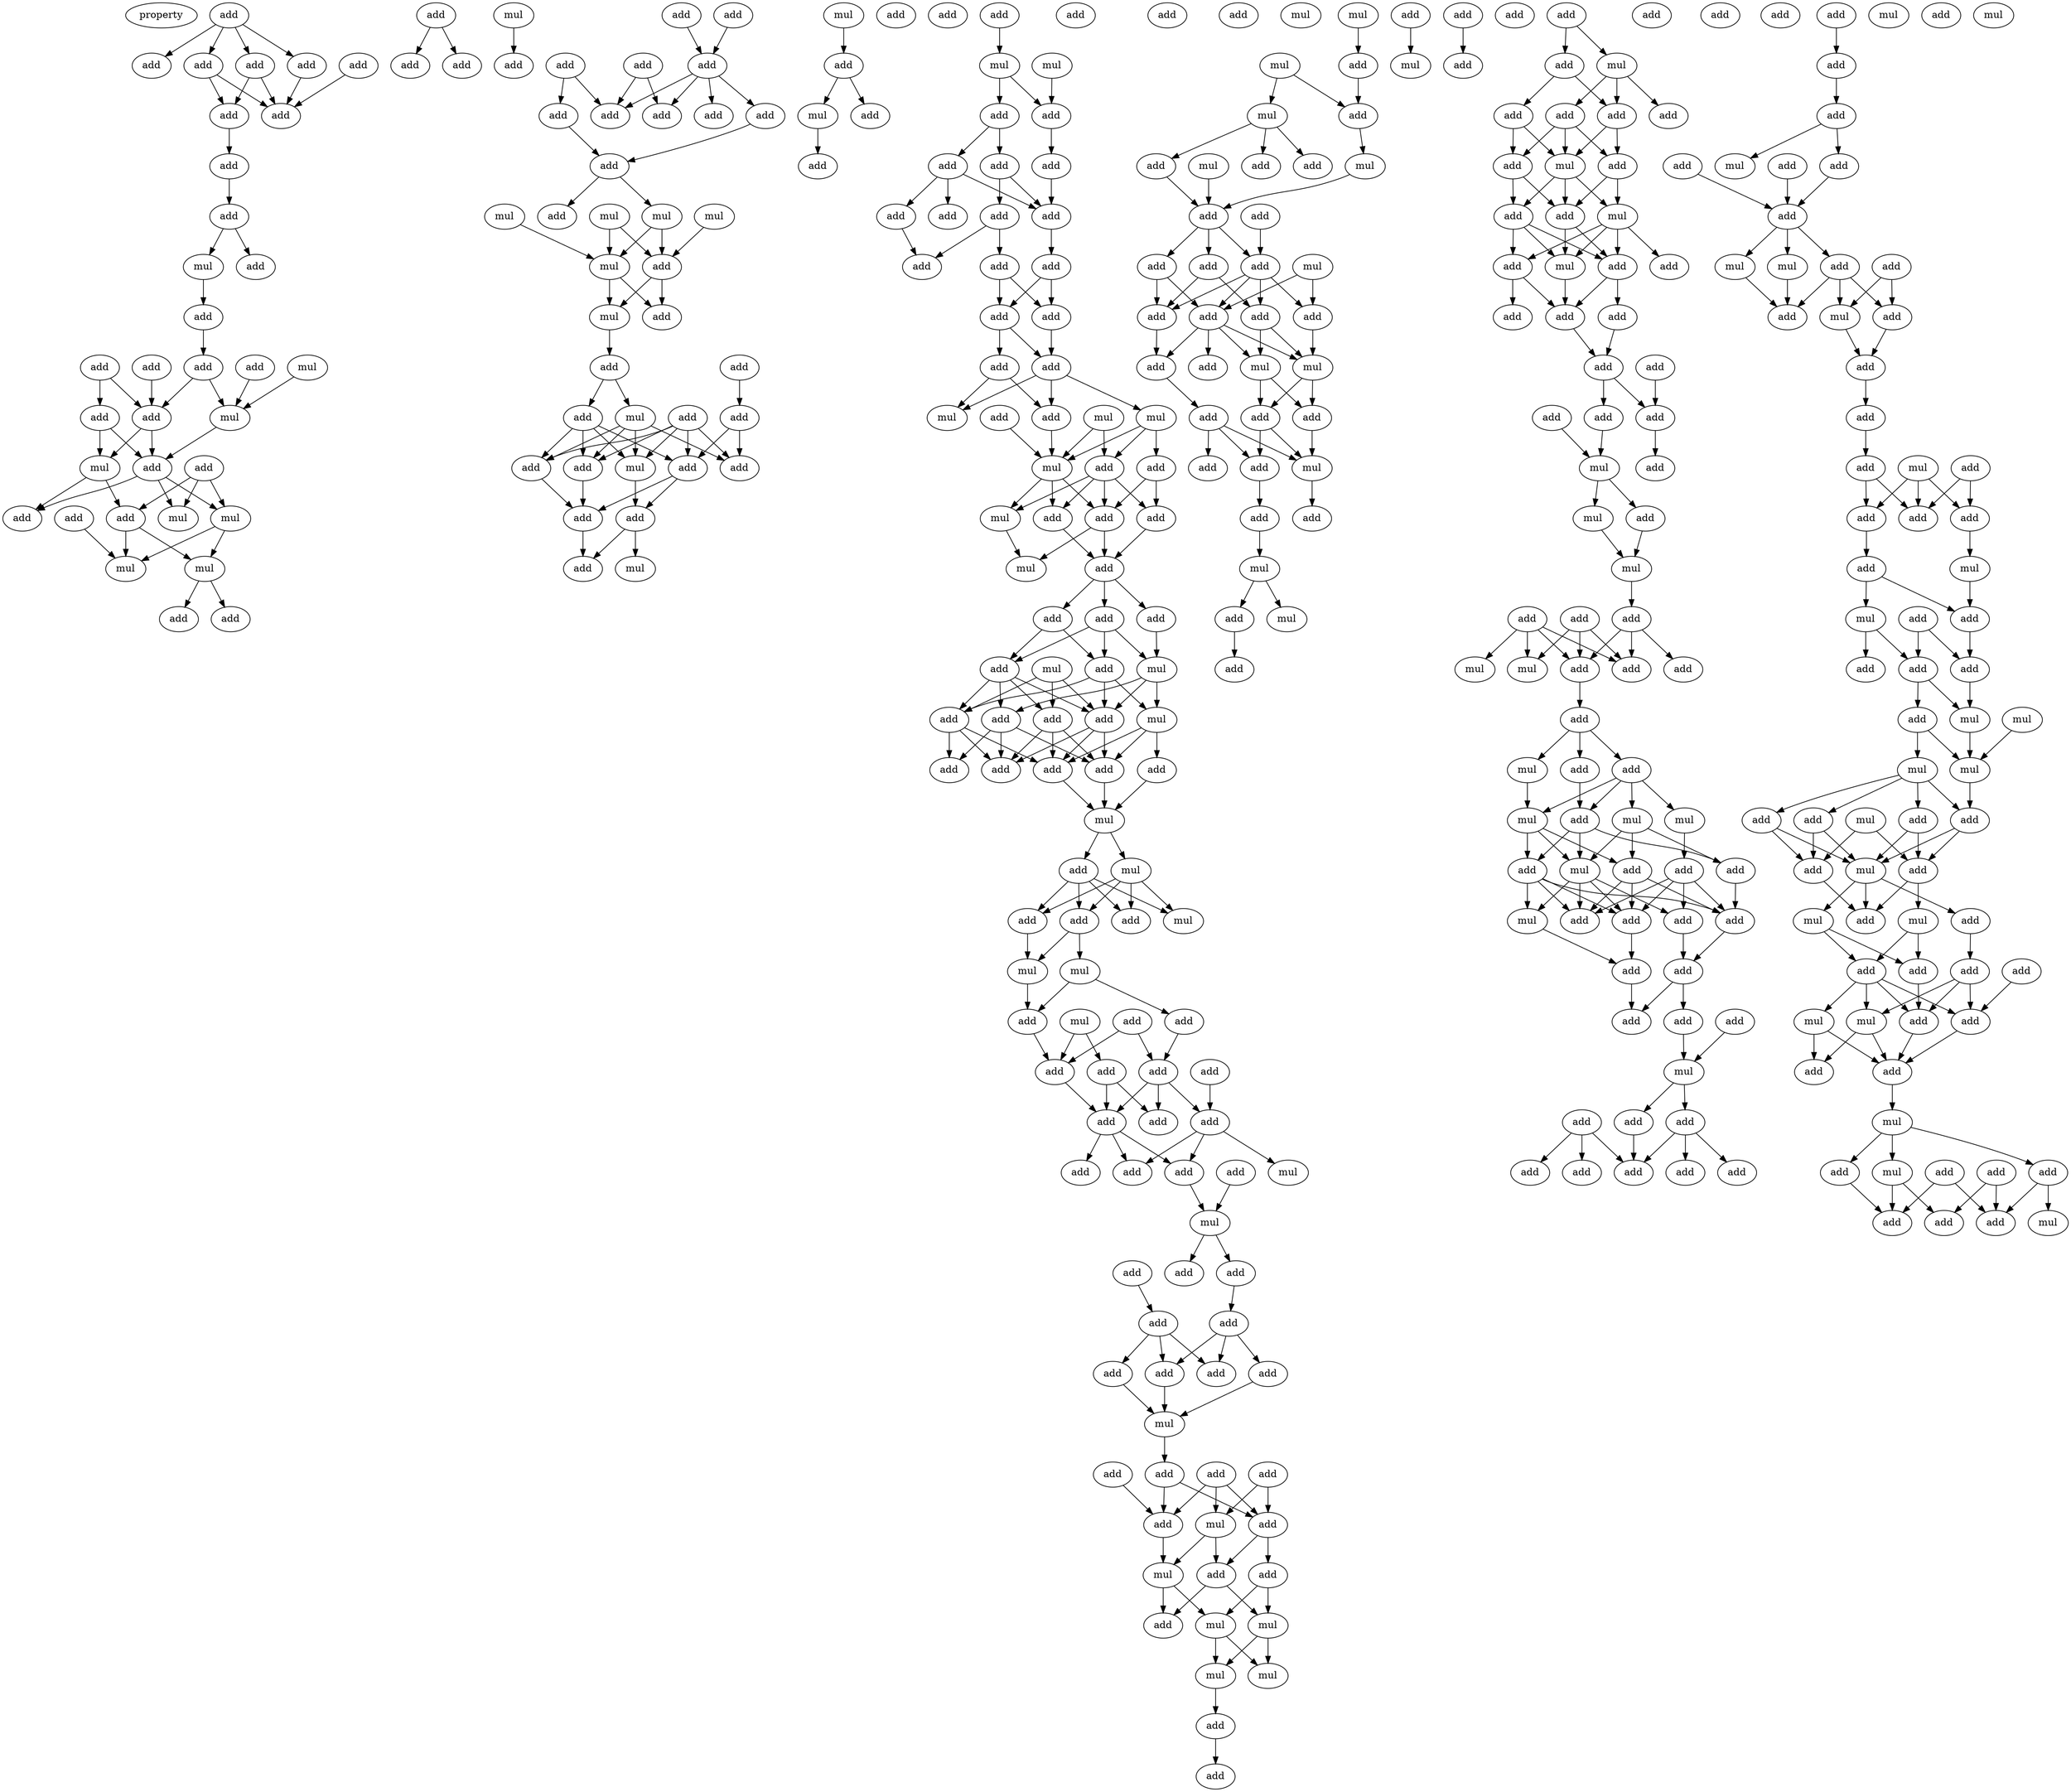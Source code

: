 digraph {
    node [fontcolor=black]
    property [mul=2,lf=1.2]
    0 [ label = add ];
    1 [ label = add ];
    2 [ label = add ];
    3 [ label = add ];
    4 [ label = add ];
    5 [ label = add ];
    6 [ label = add ];
    7 [ label = add ];
    8 [ label = add ];
    9 [ label = add ];
    10 [ label = add ];
    11 [ label = add ];
    12 [ label = add ];
    13 [ label = mul ];
    14 [ label = add ];
    15 [ label = add ];
    16 [ label = add ];
    17 [ label = add ];
    18 [ label = mul ];
    19 [ label = add ];
    20 [ label = add ];
    21 [ label = add ];
    22 [ label = add ];
    23 [ label = mul ];
    24 [ label = mul ];
    25 [ label = add ];
    26 [ label = add ];
    27 [ label = add ];
    28 [ label = add ];
    29 [ label = mul ];
    30 [ label = add ];
    31 [ label = mul ];
    32 [ label = mul ];
    33 [ label = mul ];
    34 [ label = mul ];
    35 [ label = add ];
    36 [ label = add ];
    37 [ label = add ];
    38 [ label = add ];
    39 [ label = add ];
    40 [ label = add ];
    41 [ label = add ];
    42 [ label = add ];
    43 [ label = add ];
    44 [ label = add ];
    45 [ label = add ];
    46 [ label = add ];
    47 [ label = add ];
    48 [ label = add ];
    49 [ label = mul ];
    50 [ label = add ];
    51 [ label = mul ];
    52 [ label = mul ];
    53 [ label = mul ];
    54 [ label = mul ];
    55 [ label = add ];
    56 [ label = mul ];
    57 [ label = add ];
    58 [ label = add ];
    59 [ label = add ];
    60 [ label = mul ];
    61 [ label = add ];
    62 [ label = add ];
    63 [ label = add ];
    64 [ label = add ];
    65 [ label = mul ];
    66 [ label = add ];
    67 [ label = add ];
    68 [ label = add ];
    69 [ label = add ];
    70 [ label = add ];
    71 [ label = add ];
    72 [ label = mul ];
    73 [ label = mul ];
    74 [ label = add ];
    75 [ label = add ];
    76 [ label = add ];
    77 [ label = mul ];
    78 [ label = add ];
    79 [ label = add ];
    80 [ label = add ];
    81 [ label = mul ];
    82 [ label = mul ];
    83 [ label = add ];
    84 [ label = add ];
    85 [ label = add ];
    86 [ label = add ];
    87 [ label = add ];
    88 [ label = add ];
    89 [ label = add ];
    90 [ label = add ];
    91 [ label = add ];
    92 [ label = add ];
    93 [ label = add ];
    94 [ label = add ];
    95 [ label = add ];
    96 [ label = add ];
    97 [ label = add ];
    98 [ label = add ];
    99 [ label = mul ];
    100 [ label = add ];
    101 [ label = add ];
    102 [ label = mul ];
    103 [ label = mul ];
    104 [ label = mul ];
    105 [ label = add ];
    106 [ label = add ];
    107 [ label = add ];
    108 [ label = add ];
    109 [ label = add ];
    110 [ label = mul ];
    111 [ label = add ];
    112 [ label = mul ];
    113 [ label = add ];
    114 [ label = add ];
    115 [ label = add ];
    116 [ label = add ];
    117 [ label = mul ];
    118 [ label = mul ];
    119 [ label = add ];
    120 [ label = add ];
    121 [ label = mul ];
    122 [ label = add ];
    123 [ label = add ];
    124 [ label = add ];
    125 [ label = add ];
    126 [ label = add ];
    127 [ label = add ];
    128 [ label = add ];
    129 [ label = add ];
    130 [ label = mul ];
    131 [ label = add ];
    132 [ label = mul ];
    133 [ label = add ];
    134 [ label = mul ];
    135 [ label = add ];
    136 [ label = add ];
    137 [ label = mul ];
    138 [ label = mul ];
    139 [ label = add ];
    140 [ label = add ];
    141 [ label = add ];
    142 [ label = mul ];
    143 [ label = add ];
    144 [ label = add ];
    145 [ label = add ];
    146 [ label = add ];
    147 [ label = add ];
    148 [ label = add ];
    149 [ label = add ];
    150 [ label = add ];
    151 [ label = add ];
    152 [ label = add ];
    153 [ label = mul ];
    154 [ label = add ];
    155 [ label = mul ];
    156 [ label = add ];
    157 [ label = add ];
    158 [ label = add ];
    159 [ label = add ];
    160 [ label = add ];
    161 [ label = add ];
    162 [ label = add ];
    163 [ label = add ];
    164 [ label = add ];
    165 [ label = add ];
    166 [ label = add ];
    167 [ label = mul ];
    168 [ label = add ];
    169 [ label = add ];
    170 [ label = add ];
    171 [ label = add ];
    172 [ label = add ];
    173 [ label = add ];
    174 [ label = mul ];
    175 [ label = mul ];
    176 [ label = add ];
    177 [ label = add ];
    178 [ label = mul ];
    179 [ label = mul ];
    180 [ label = add ];
    181 [ label = mul ];
    182 [ label = mul ];
    183 [ label = add ];
    184 [ label = add ];
    185 [ label = add ];
    186 [ label = mul ];
    187 [ label = mul ];
    188 [ label = mul ];
    189 [ label = add ];
    190 [ label = mul ];
    191 [ label = add ];
    192 [ label = add ];
    193 [ label = add ];
    194 [ label = add ];
    195 [ label = mul ];
    196 [ label = mul ];
    197 [ label = add ];
    198 [ label = add ];
    199 [ label = mul ];
    200 [ label = add ];
    201 [ label = add ];
    202 [ label = add ];
    203 [ label = add ];
    204 [ label = add ];
    205 [ label = add ];
    206 [ label = add ];
    207 [ label = add ];
    208 [ label = mul ];
    209 [ label = mul ];
    210 [ label = add ];
    211 [ label = add ];
    212 [ label = add ];
    213 [ label = add ];
    214 [ label = add ];
    215 [ label = add ];
    216 [ label = mul ];
    217 [ label = add ];
    218 [ label = add ];
    219 [ label = add ];
    220 [ label = mul ];
    221 [ label = add ];
    222 [ label = mul ];
    223 [ label = mul ];
    224 [ label = add ];
    225 [ label = add ];
    226 [ label = add ];
    227 [ label = add ];
    228 [ label = add ];
    229 [ label = add ];
    230 [ label = mul ];
    231 [ label = add ];
    232 [ label = add ];
    233 [ label = add ];
    234 [ label = add ];
    235 [ label = add ];
    236 [ label = mul ];
    237 [ label = add ];
    238 [ label = add ];
    239 [ label = mul ];
    240 [ label = add ];
    241 [ label = add ];
    242 [ label = mul ];
    243 [ label = add ];
    244 [ label = add ];
    245 [ label = add ];
    246 [ label = add ];
    247 [ label = add ];
    248 [ label = add ];
    249 [ label = add ];
    250 [ label = add ];
    251 [ label = add ];
    252 [ label = add ];
    253 [ label = add ];
    254 [ label = add ];
    255 [ label = mul ];
    256 [ label = add ];
    257 [ label = mul ];
    258 [ label = add ];
    259 [ label = mul ];
    260 [ label = add ];
    261 [ label = add ];
    262 [ label = add ];
    263 [ label = mul ];
    264 [ label = add ];
    265 [ label = add ];
    266 [ label = mul ];
    267 [ label = add ];
    268 [ label = add ];
    269 [ label = add ];
    270 [ label = mul ];
    271 [ label = add ];
    272 [ label = mul ];
    273 [ label = add ];
    274 [ label = mul ];
    275 [ label = mul ];
    276 [ label = add ];
    277 [ label = mul ];
    278 [ label = add ];
    279 [ label = add ];
    280 [ label = add ];
    281 [ label = add ];
    282 [ label = mul ];
    283 [ label = add ];
    284 [ label = add ];
    285 [ label = add ];
    286 [ label = add ];
    287 [ label = add ];
    288 [ label = add ];
    289 [ label = add ];
    290 [ label = add ];
    291 [ label = mul ];
    292 [ label = add ];
    293 [ label = add ];
    294 [ label = add ];
    295 [ label = add ];
    296 [ label = add ];
    297 [ label = add ];
    298 [ label = add ];
    299 [ label = add ];
    300 [ label = add ];
    301 [ label = add ];
    302 [ label = add ];
    303 [ label = mul ];
    304 [ label = add ];
    305 [ label = add ];
    306 [ label = add ];
    307 [ label = mul ];
    308 [ label = add ];
    309 [ label = add ];
    310 [ label = mul ];
    311 [ label = add ];
    312 [ label = add ];
    313 [ label = mul ];
    314 [ label = add ];
    315 [ label = mul ];
    316 [ label = add ];
    317 [ label = add ];
    318 [ label = add ];
    319 [ label = mul ];
    320 [ label = add ];
    321 [ label = mul ];
    322 [ label = add ];
    323 [ label = add ];
    324 [ label = add ];
    325 [ label = add ];
    326 [ label = add ];
    327 [ label = mul ];
    328 [ label = add ];
    329 [ label = add ];
    330 [ label = add ];
    331 [ label = mul ];
    332 [ label = add ];
    333 [ label = add ];
    334 [ label = add ];
    335 [ label = add ];
    336 [ label = mul ];
    337 [ label = mul ];
    338 [ label = mul ];
    339 [ label = mul ];
    340 [ label = add ];
    341 [ label = add ];
    342 [ label = add ];
    343 [ label = mul ];
    344 [ label = add ];
    345 [ label = mul ];
    346 [ label = add ];
    347 [ label = add ];
    348 [ label = add ];
    349 [ label = add ];
    350 [ label = mul ];
    351 [ label = mul ];
    352 [ label = add ];
    353 [ label = add ];
    354 [ label = add ];
    355 [ label = add ];
    356 [ label = mul ];
    357 [ label = add ];
    358 [ label = mul ];
    359 [ label = add ];
    360 [ label = add ];
    361 [ label = add ];
    362 [ label = mul ];
    363 [ label = add ];
    364 [ label = add ];
    365 [ label = mul ];
    366 [ label = add ];
    367 [ label = add ];
    368 [ label = add ];
    369 [ label = mul ];
    370 [ label = add ];
    371 [ label = add ];
    0 -> 1 [ name = 0 ];
    0 -> 2 [ name = 1 ];
    0 -> 3 [ name = 2 ];
    0 -> 4 [ name = 3 ];
    1 -> 7 [ name = 4 ];
    2 -> 6 [ name = 5 ];
    2 -> 7 [ name = 6 ];
    3 -> 6 [ name = 7 ];
    3 -> 7 [ name = 8 ];
    5 -> 7 [ name = 9 ];
    6 -> 8 [ name = 10 ];
    8 -> 9 [ name = 11 ];
    9 -> 13 [ name = 12 ];
    9 -> 14 [ name = 13 ];
    10 -> 11 [ name = 14 ];
    10 -> 12 [ name = 15 ];
    13 -> 15 [ name = 16 ];
    15 -> 16 [ name = 17 ];
    16 -> 22 [ name = 18 ];
    16 -> 23 [ name = 19 ];
    17 -> 22 [ name = 20 ];
    18 -> 23 [ name = 21 ];
    19 -> 23 [ name = 22 ];
    20 -> 21 [ name = 23 ];
    20 -> 22 [ name = 24 ];
    21 -> 24 [ name = 25 ];
    21 -> 26 [ name = 26 ];
    22 -> 24 [ name = 27 ];
    22 -> 26 [ name = 28 ];
    23 -> 26 [ name = 29 ];
    24 -> 28 [ name = 30 ];
    24 -> 30 [ name = 31 ];
    25 -> 29 [ name = 32 ];
    25 -> 30 [ name = 33 ];
    25 -> 31 [ name = 34 ];
    26 -> 28 [ name = 35 ];
    26 -> 29 [ name = 36 ];
    26 -> 31 [ name = 37 ];
    27 -> 32 [ name = 38 ];
    29 -> 32 [ name = 39 ];
    29 -> 33 [ name = 40 ];
    30 -> 32 [ name = 41 ];
    30 -> 33 [ name = 42 ];
    33 -> 36 [ name = 43 ];
    33 -> 37 [ name = 44 ];
    34 -> 35 [ name = 45 ];
    38 -> 42 [ name = 46 ];
    39 -> 42 [ name = 47 ];
    40 -> 43 [ name = 48 ];
    40 -> 47 [ name = 49 ];
    41 -> 43 [ name = 50 ];
    41 -> 45 [ name = 51 ];
    42 -> 43 [ name = 52 ];
    42 -> 44 [ name = 53 ];
    42 -> 46 [ name = 54 ];
    42 -> 47 [ name = 55 ];
    44 -> 48 [ name = 56 ];
    45 -> 48 [ name = 57 ];
    48 -> 50 [ name = 58 ];
    48 -> 52 [ name = 59 ];
    49 -> 54 [ name = 60 ];
    49 -> 55 [ name = 61 ];
    51 -> 54 [ name = 62 ];
    52 -> 54 [ name = 63 ];
    52 -> 55 [ name = 64 ];
    53 -> 55 [ name = 65 ];
    54 -> 56 [ name = 66 ];
    54 -> 57 [ name = 67 ];
    55 -> 56 [ name = 68 ];
    55 -> 57 [ name = 69 ];
    56 -> 58 [ name = 70 ];
    58 -> 60 [ name = 71 ];
    58 -> 63 [ name = 72 ];
    59 -> 62 [ name = 73 ];
    60 -> 64 [ name = 74 ];
    60 -> 65 [ name = 75 ];
    60 -> 66 [ name = 76 ];
    60 -> 67 [ name = 77 ];
    61 -> 64 [ name = 78 ];
    61 -> 65 [ name = 79 ];
    61 -> 66 [ name = 80 ];
    61 -> 67 [ name = 81 ];
    61 -> 68 [ name = 82 ];
    62 -> 66 [ name = 83 ];
    62 -> 68 [ name = 84 ];
    63 -> 64 [ name = 85 ];
    63 -> 65 [ name = 86 ];
    63 -> 67 [ name = 87 ];
    63 -> 68 [ name = 88 ];
    64 -> 70 [ name = 89 ];
    65 -> 69 [ name = 90 ];
    67 -> 70 [ name = 91 ];
    68 -> 69 [ name = 92 ];
    68 -> 70 [ name = 93 ];
    69 -> 71 [ name = 94 ];
    69 -> 72 [ name = 95 ];
    70 -> 71 [ name = 96 ];
    73 -> 74 [ name = 97 ];
    74 -> 77 [ name = 98 ];
    74 -> 78 [ name = 99 ];
    77 -> 79 [ name = 100 ];
    80 -> 81 [ name = 101 ];
    81 -> 83 [ name = 102 ];
    81 -> 84 [ name = 103 ];
    82 -> 84 [ name = 104 ];
    83 -> 85 [ name = 105 ];
    83 -> 87 [ name = 106 ];
    84 -> 86 [ name = 107 ];
    85 -> 90 [ name = 108 ];
    85 -> 91 [ name = 109 ];
    86 -> 91 [ name = 110 ];
    87 -> 88 [ name = 111 ];
    87 -> 89 [ name = 112 ];
    87 -> 91 [ name = 113 ];
    88 -> 92 [ name = 114 ];
    90 -> 92 [ name = 115 ];
    90 -> 93 [ name = 116 ];
    91 -> 94 [ name = 117 ];
    93 -> 95 [ name = 118 ];
    93 -> 96 [ name = 119 ];
    94 -> 95 [ name = 120 ];
    94 -> 96 [ name = 121 ];
    95 -> 97 [ name = 122 ];
    96 -> 97 [ name = 123 ];
    96 -> 98 [ name = 124 ];
    97 -> 99 [ name = 125 ];
    97 -> 100 [ name = 126 ];
    97 -> 103 [ name = 127 ];
    98 -> 99 [ name = 128 ];
    98 -> 100 [ name = 129 ];
    100 -> 104 [ name = 130 ];
    101 -> 104 [ name = 131 ];
    102 -> 104 [ name = 132 ];
    102 -> 105 [ name = 133 ];
    103 -> 104 [ name = 134 ];
    103 -> 105 [ name = 135 ];
    103 -> 106 [ name = 136 ];
    104 -> 107 [ name = 137 ];
    104 -> 109 [ name = 138 ];
    104 -> 110 [ name = 139 ];
    105 -> 107 [ name = 140 ];
    105 -> 108 [ name = 141 ];
    105 -> 109 [ name = 142 ];
    105 -> 110 [ name = 143 ];
    106 -> 108 [ name = 144 ];
    106 -> 109 [ name = 145 ];
    107 -> 111 [ name = 146 ];
    108 -> 111 [ name = 147 ];
    109 -> 111 [ name = 148 ];
    109 -> 112 [ name = 149 ];
    110 -> 112 [ name = 150 ];
    111 -> 113 [ name = 151 ];
    111 -> 114 [ name = 152 ];
    111 -> 115 [ name = 153 ];
    113 -> 116 [ name = 154 ];
    113 -> 118 [ name = 155 ];
    113 -> 119 [ name = 156 ];
    114 -> 116 [ name = 157 ];
    114 -> 119 [ name = 158 ];
    115 -> 118 [ name = 159 ];
    116 -> 120 [ name = 160 ];
    116 -> 122 [ name = 161 ];
    116 -> 123 [ name = 162 ];
    116 -> 124 [ name = 163 ];
    117 -> 120 [ name = 164 ];
    117 -> 123 [ name = 165 ];
    117 -> 124 [ name = 166 ];
    118 -> 120 [ name = 167 ];
    118 -> 121 [ name = 168 ];
    118 -> 122 [ name = 169 ];
    119 -> 120 [ name = 170 ];
    119 -> 121 [ name = 171 ];
    119 -> 123 [ name = 172 ];
    120 -> 125 [ name = 173 ];
    120 -> 127 [ name = 174 ];
    120 -> 129 [ name = 175 ];
    121 -> 126 [ name = 176 ];
    121 -> 127 [ name = 177 ];
    121 -> 129 [ name = 178 ];
    122 -> 125 [ name = 179 ];
    122 -> 127 [ name = 180 ];
    122 -> 128 [ name = 181 ];
    123 -> 125 [ name = 182 ];
    123 -> 128 [ name = 183 ];
    123 -> 129 [ name = 184 ];
    124 -> 125 [ name = 185 ];
    124 -> 127 [ name = 186 ];
    124 -> 129 [ name = 187 ];
    126 -> 130 [ name = 188 ];
    127 -> 130 [ name = 189 ];
    129 -> 130 [ name = 190 ];
    130 -> 131 [ name = 191 ];
    130 -> 132 [ name = 192 ];
    131 -> 133 [ name = 193 ];
    131 -> 134 [ name = 194 ];
    131 -> 135 [ name = 195 ];
    131 -> 136 [ name = 196 ];
    132 -> 133 [ name = 197 ];
    132 -> 134 [ name = 198 ];
    132 -> 135 [ name = 199 ];
    132 -> 136 [ name = 200 ];
    135 -> 138 [ name = 201 ];
    136 -> 137 [ name = 202 ];
    136 -> 138 [ name = 203 ];
    137 -> 139 [ name = 204 ];
    137 -> 140 [ name = 205 ];
    138 -> 140 [ name = 206 ];
    139 -> 143 [ name = 207 ];
    140 -> 146 [ name = 208 ];
    141 -> 143 [ name = 209 ];
    141 -> 146 [ name = 210 ];
    142 -> 145 [ name = 211 ];
    142 -> 146 [ name = 212 ];
    143 -> 147 [ name = 213 ];
    143 -> 148 [ name = 214 ];
    143 -> 149 [ name = 215 ];
    144 -> 149 [ name = 216 ];
    145 -> 147 [ name = 217 ];
    145 -> 148 [ name = 218 ];
    146 -> 148 [ name = 219 ];
    148 -> 150 [ name = 220 ];
    148 -> 152 [ name = 221 ];
    148 -> 154 [ name = 222 ];
    149 -> 150 [ name = 223 ];
    149 -> 152 [ name = 224 ];
    149 -> 153 [ name = 225 ];
    150 -> 155 [ name = 226 ];
    151 -> 155 [ name = 227 ];
    155 -> 156 [ name = 228 ];
    155 -> 160 [ name = 229 ];
    158 -> 162 [ name = 230 ];
    160 -> 161 [ name = 231 ];
    161 -> 163 [ name = 232 ];
    161 -> 164 [ name = 233 ];
    161 -> 165 [ name = 234 ];
    162 -> 163 [ name = 235 ];
    162 -> 164 [ name = 236 ];
    162 -> 166 [ name = 237 ];
    164 -> 167 [ name = 238 ];
    165 -> 167 [ name = 239 ];
    166 -> 167 [ name = 240 ];
    167 -> 170 [ name = 241 ];
    168 -> 172 [ name = 242 ];
    169 -> 172 [ name = 243 ];
    169 -> 173 [ name = 244 ];
    169 -> 174 [ name = 245 ];
    170 -> 172 [ name = 246 ];
    170 -> 173 [ name = 247 ];
    171 -> 173 [ name = 248 ];
    171 -> 174 [ name = 249 ];
    172 -> 175 [ name = 250 ];
    173 -> 176 [ name = 251 ];
    173 -> 177 [ name = 252 ];
    174 -> 175 [ name = 253 ];
    174 -> 176 [ name = 254 ];
    175 -> 178 [ name = 255 ];
    175 -> 180 [ name = 256 ];
    176 -> 179 [ name = 257 ];
    176 -> 180 [ name = 258 ];
    177 -> 178 [ name = 259 ];
    177 -> 179 [ name = 260 ];
    178 -> 181 [ name = 261 ];
    178 -> 182 [ name = 262 ];
    179 -> 181 [ name = 263 ];
    179 -> 182 [ name = 264 ];
    181 -> 183 [ name = 265 ];
    183 -> 184 [ name = 266 ];
    187 -> 189 [ name = 267 ];
    188 -> 190 [ name = 268 ];
    188 -> 191 [ name = 269 ];
    189 -> 191 [ name = 270 ];
    190 -> 192 [ name = 271 ];
    190 -> 193 [ name = 272 ];
    190 -> 194 [ name = 273 ];
    191 -> 196 [ name = 274 ];
    194 -> 197 [ name = 275 ];
    195 -> 197 [ name = 276 ];
    196 -> 197 [ name = 277 ];
    197 -> 200 [ name = 278 ];
    197 -> 201 [ name = 279 ];
    197 -> 202 [ name = 280 ];
    198 -> 201 [ name = 281 ];
    199 -> 205 [ name = 282 ];
    199 -> 206 [ name = 283 ];
    200 -> 203 [ name = 284 ];
    200 -> 204 [ name = 285 ];
    201 -> 203 [ name = 286 ];
    201 -> 204 [ name = 287 ];
    201 -> 205 [ name = 288 ];
    201 -> 206 [ name = 289 ];
    202 -> 204 [ name = 290 ];
    202 -> 206 [ name = 291 ];
    203 -> 208 [ name = 292 ];
    203 -> 209 [ name = 293 ];
    204 -> 207 [ name = 294 ];
    205 -> 209 [ name = 295 ];
    206 -> 207 [ name = 296 ];
    206 -> 208 [ name = 297 ];
    206 -> 209 [ name = 298 ];
    206 -> 210 [ name = 299 ];
    207 -> 212 [ name = 300 ];
    208 -> 211 [ name = 301 ];
    208 -> 213 [ name = 302 ];
    209 -> 211 [ name = 303 ];
    209 -> 213 [ name = 304 ];
    211 -> 215 [ name = 305 ];
    211 -> 216 [ name = 306 ];
    212 -> 214 [ name = 307 ];
    212 -> 215 [ name = 308 ];
    212 -> 216 [ name = 309 ];
    213 -> 216 [ name = 310 ];
    215 -> 218 [ name = 311 ];
    216 -> 217 [ name = 312 ];
    218 -> 220 [ name = 313 ];
    219 -> 223 [ name = 314 ];
    220 -> 221 [ name = 315 ];
    220 -> 222 [ name = 316 ];
    221 -> 224 [ name = 317 ];
    225 -> 227 [ name = 318 ];
    228 -> 229 [ name = 319 ];
    228 -> 230 [ name = 320 ];
    229 -> 231 [ name = 321 ];
    229 -> 233 [ name = 322 ];
    230 -> 233 [ name = 323 ];
    230 -> 234 [ name = 324 ];
    230 -> 235 [ name = 325 ];
    231 -> 236 [ name = 326 ];
    231 -> 238 [ name = 327 ];
    233 -> 236 [ name = 328 ];
    233 -> 237 [ name = 329 ];
    234 -> 236 [ name = 330 ];
    234 -> 237 [ name = 331 ];
    234 -> 238 [ name = 332 ];
    236 -> 239 [ name = 333 ];
    236 -> 240 [ name = 334 ];
    236 -> 241 [ name = 335 ];
    237 -> 239 [ name = 336 ];
    237 -> 241 [ name = 337 ];
    238 -> 240 [ name = 338 ];
    238 -> 241 [ name = 339 ];
    239 -> 242 [ name = 340 ];
    239 -> 243 [ name = 341 ];
    239 -> 244 [ name = 342 ];
    239 -> 245 [ name = 343 ];
    240 -> 242 [ name = 344 ];
    240 -> 243 [ name = 345 ];
    240 -> 245 [ name = 346 ];
    241 -> 242 [ name = 347 ];
    241 -> 245 [ name = 348 ];
    242 -> 248 [ name = 349 ];
    243 -> 246 [ name = 350 ];
    243 -> 248 [ name = 351 ];
    245 -> 247 [ name = 352 ];
    245 -> 248 [ name = 353 ];
    247 -> 249 [ name = 354 ];
    248 -> 249 [ name = 355 ];
    249 -> 251 [ name = 356 ];
    249 -> 254 [ name = 357 ];
    250 -> 254 [ name = 358 ];
    251 -> 255 [ name = 359 ];
    252 -> 255 [ name = 360 ];
    254 -> 256 [ name = 361 ];
    255 -> 257 [ name = 362 ];
    255 -> 258 [ name = 363 ];
    257 -> 259 [ name = 364 ];
    258 -> 259 [ name = 365 ];
    259 -> 262 [ name = 366 ];
    260 -> 263 [ name = 367 ];
    260 -> 264 [ name = 368 ];
    260 -> 265 [ name = 369 ];
    260 -> 266 [ name = 370 ];
    261 -> 263 [ name = 371 ];
    261 -> 264 [ name = 372 ];
    261 -> 265 [ name = 373 ];
    262 -> 264 [ name = 374 ];
    262 -> 265 [ name = 375 ];
    262 -> 267 [ name = 376 ];
    265 -> 268 [ name = 377 ];
    268 -> 269 [ name = 378 ];
    268 -> 270 [ name = 379 ];
    268 -> 271 [ name = 380 ];
    269 -> 272 [ name = 381 ];
    269 -> 273 [ name = 382 ];
    269 -> 274 [ name = 383 ];
    269 -> 275 [ name = 384 ];
    270 -> 272 [ name = 385 ];
    271 -> 273 [ name = 386 ];
    272 -> 276 [ name = 387 ];
    272 -> 277 [ name = 388 ];
    272 -> 279 [ name = 389 ];
    273 -> 276 [ name = 390 ];
    273 -> 277 [ name = 391 ];
    273 -> 278 [ name = 392 ];
    274 -> 280 [ name = 393 ];
    275 -> 277 [ name = 394 ];
    275 -> 278 [ name = 395 ];
    275 -> 279 [ name = 396 ];
    276 -> 281 [ name = 397 ];
    276 -> 282 [ name = 398 ];
    276 -> 283 [ name = 399 ];
    276 -> 285 [ name = 400 ];
    277 -> 281 [ name = 401 ];
    277 -> 282 [ name = 402 ];
    277 -> 283 [ name = 403 ];
    277 -> 284 [ name = 404 ];
    278 -> 285 [ name = 405 ];
    279 -> 281 [ name = 406 ];
    279 -> 283 [ name = 407 ];
    279 -> 285 [ name = 408 ];
    280 -> 281 [ name = 409 ];
    280 -> 283 [ name = 410 ];
    280 -> 284 [ name = 411 ];
    280 -> 285 [ name = 412 ];
    281 -> 286 [ name = 413 ];
    282 -> 286 [ name = 414 ];
    284 -> 287 [ name = 415 ];
    285 -> 287 [ name = 416 ];
    286 -> 290 [ name = 417 ];
    287 -> 289 [ name = 418 ];
    287 -> 290 [ name = 419 ];
    288 -> 291 [ name = 420 ];
    289 -> 291 [ name = 421 ];
    291 -> 293 [ name = 422 ];
    291 -> 294 [ name = 423 ];
    292 -> 295 [ name = 424 ];
    292 -> 296 [ name = 425 ];
    292 -> 298 [ name = 426 ];
    293 -> 295 [ name = 427 ];
    293 -> 297 [ name = 428 ];
    293 -> 299 [ name = 429 ];
    294 -> 295 [ name = 430 ];
    301 -> 302 [ name = 431 ];
    302 -> 304 [ name = 432 ];
    304 -> 306 [ name = 433 ];
    304 -> 307 [ name = 434 ];
    305 -> 309 [ name = 435 ];
    306 -> 309 [ name = 436 ];
    308 -> 309 [ name = 437 ];
    309 -> 310 [ name = 438 ];
    309 -> 313 [ name = 439 ];
    309 -> 314 [ name = 440 ];
    310 -> 316 [ name = 441 ];
    312 -> 315 [ name = 442 ];
    312 -> 317 [ name = 443 ];
    313 -> 316 [ name = 444 ];
    314 -> 315 [ name = 445 ];
    314 -> 316 [ name = 446 ];
    314 -> 317 [ name = 447 ];
    315 -> 318 [ name = 448 ];
    317 -> 318 [ name = 449 ];
    318 -> 320 [ name = 450 ];
    320 -> 322 [ name = 451 ];
    321 -> 324 [ name = 452 ];
    321 -> 325 [ name = 453 ];
    321 -> 326 [ name = 454 ];
    322 -> 324 [ name = 455 ];
    322 -> 325 [ name = 456 ];
    323 -> 324 [ name = 457 ];
    323 -> 326 [ name = 458 ];
    325 -> 328 [ name = 459 ];
    326 -> 327 [ name = 460 ];
    327 -> 329 [ name = 461 ];
    328 -> 329 [ name = 462 ];
    328 -> 331 [ name = 463 ];
    329 -> 332 [ name = 464 ];
    330 -> 332 [ name = 465 ];
    330 -> 333 [ name = 466 ];
    331 -> 333 [ name = 467 ];
    331 -> 334 [ name = 468 ];
    332 -> 337 [ name = 469 ];
    333 -> 335 [ name = 470 ];
    333 -> 337 [ name = 471 ];
    335 -> 338 [ name = 472 ];
    335 -> 339 [ name = 473 ];
    336 -> 339 [ name = 474 ];
    337 -> 339 [ name = 475 ];
    338 -> 340 [ name = 476 ];
    338 -> 341 [ name = 477 ];
    338 -> 342 [ name = 478 ];
    338 -> 344 [ name = 479 ];
    339 -> 341 [ name = 480 ];
    340 -> 345 [ name = 481 ];
    340 -> 347 [ name = 482 ];
    341 -> 345 [ name = 483 ];
    341 -> 346 [ name = 484 ];
    342 -> 345 [ name = 485 ];
    342 -> 346 [ name = 486 ];
    343 -> 346 [ name = 487 ];
    343 -> 347 [ name = 488 ];
    344 -> 345 [ name = 489 ];
    344 -> 347 [ name = 490 ];
    345 -> 348 [ name = 491 ];
    345 -> 349 [ name = 492 ];
    345 -> 351 [ name = 493 ];
    346 -> 349 [ name = 494 ];
    346 -> 350 [ name = 495 ];
    347 -> 349 [ name = 496 ];
    348 -> 353 [ name = 497 ];
    350 -> 354 [ name = 498 ];
    350 -> 355 [ name = 499 ];
    351 -> 354 [ name = 500 ];
    351 -> 355 [ name = 501 ];
    352 -> 359 [ name = 502 ];
    353 -> 357 [ name = 503 ];
    353 -> 358 [ name = 504 ];
    353 -> 359 [ name = 505 ];
    354 -> 356 [ name = 506 ];
    354 -> 357 [ name = 507 ];
    354 -> 358 [ name = 508 ];
    354 -> 359 [ name = 509 ];
    355 -> 357 [ name = 510 ];
    356 -> 360 [ name = 511 ];
    356 -> 361 [ name = 512 ];
    357 -> 361 [ name = 513 ];
    358 -> 360 [ name = 514 ];
    358 -> 361 [ name = 515 ];
    359 -> 361 [ name = 516 ];
    361 -> 362 [ name = 517 ];
    362 -> 363 [ name = 518 ];
    362 -> 364 [ name = 519 ];
    362 -> 365 [ name = 520 ];
    363 -> 368 [ name = 521 ];
    364 -> 369 [ name = 522 ];
    364 -> 371 [ name = 523 ];
    365 -> 368 [ name = 524 ];
    365 -> 370 [ name = 525 ];
    366 -> 370 [ name = 526 ];
    366 -> 371 [ name = 527 ];
    367 -> 368 [ name = 528 ];
    367 -> 371 [ name = 529 ];
}
